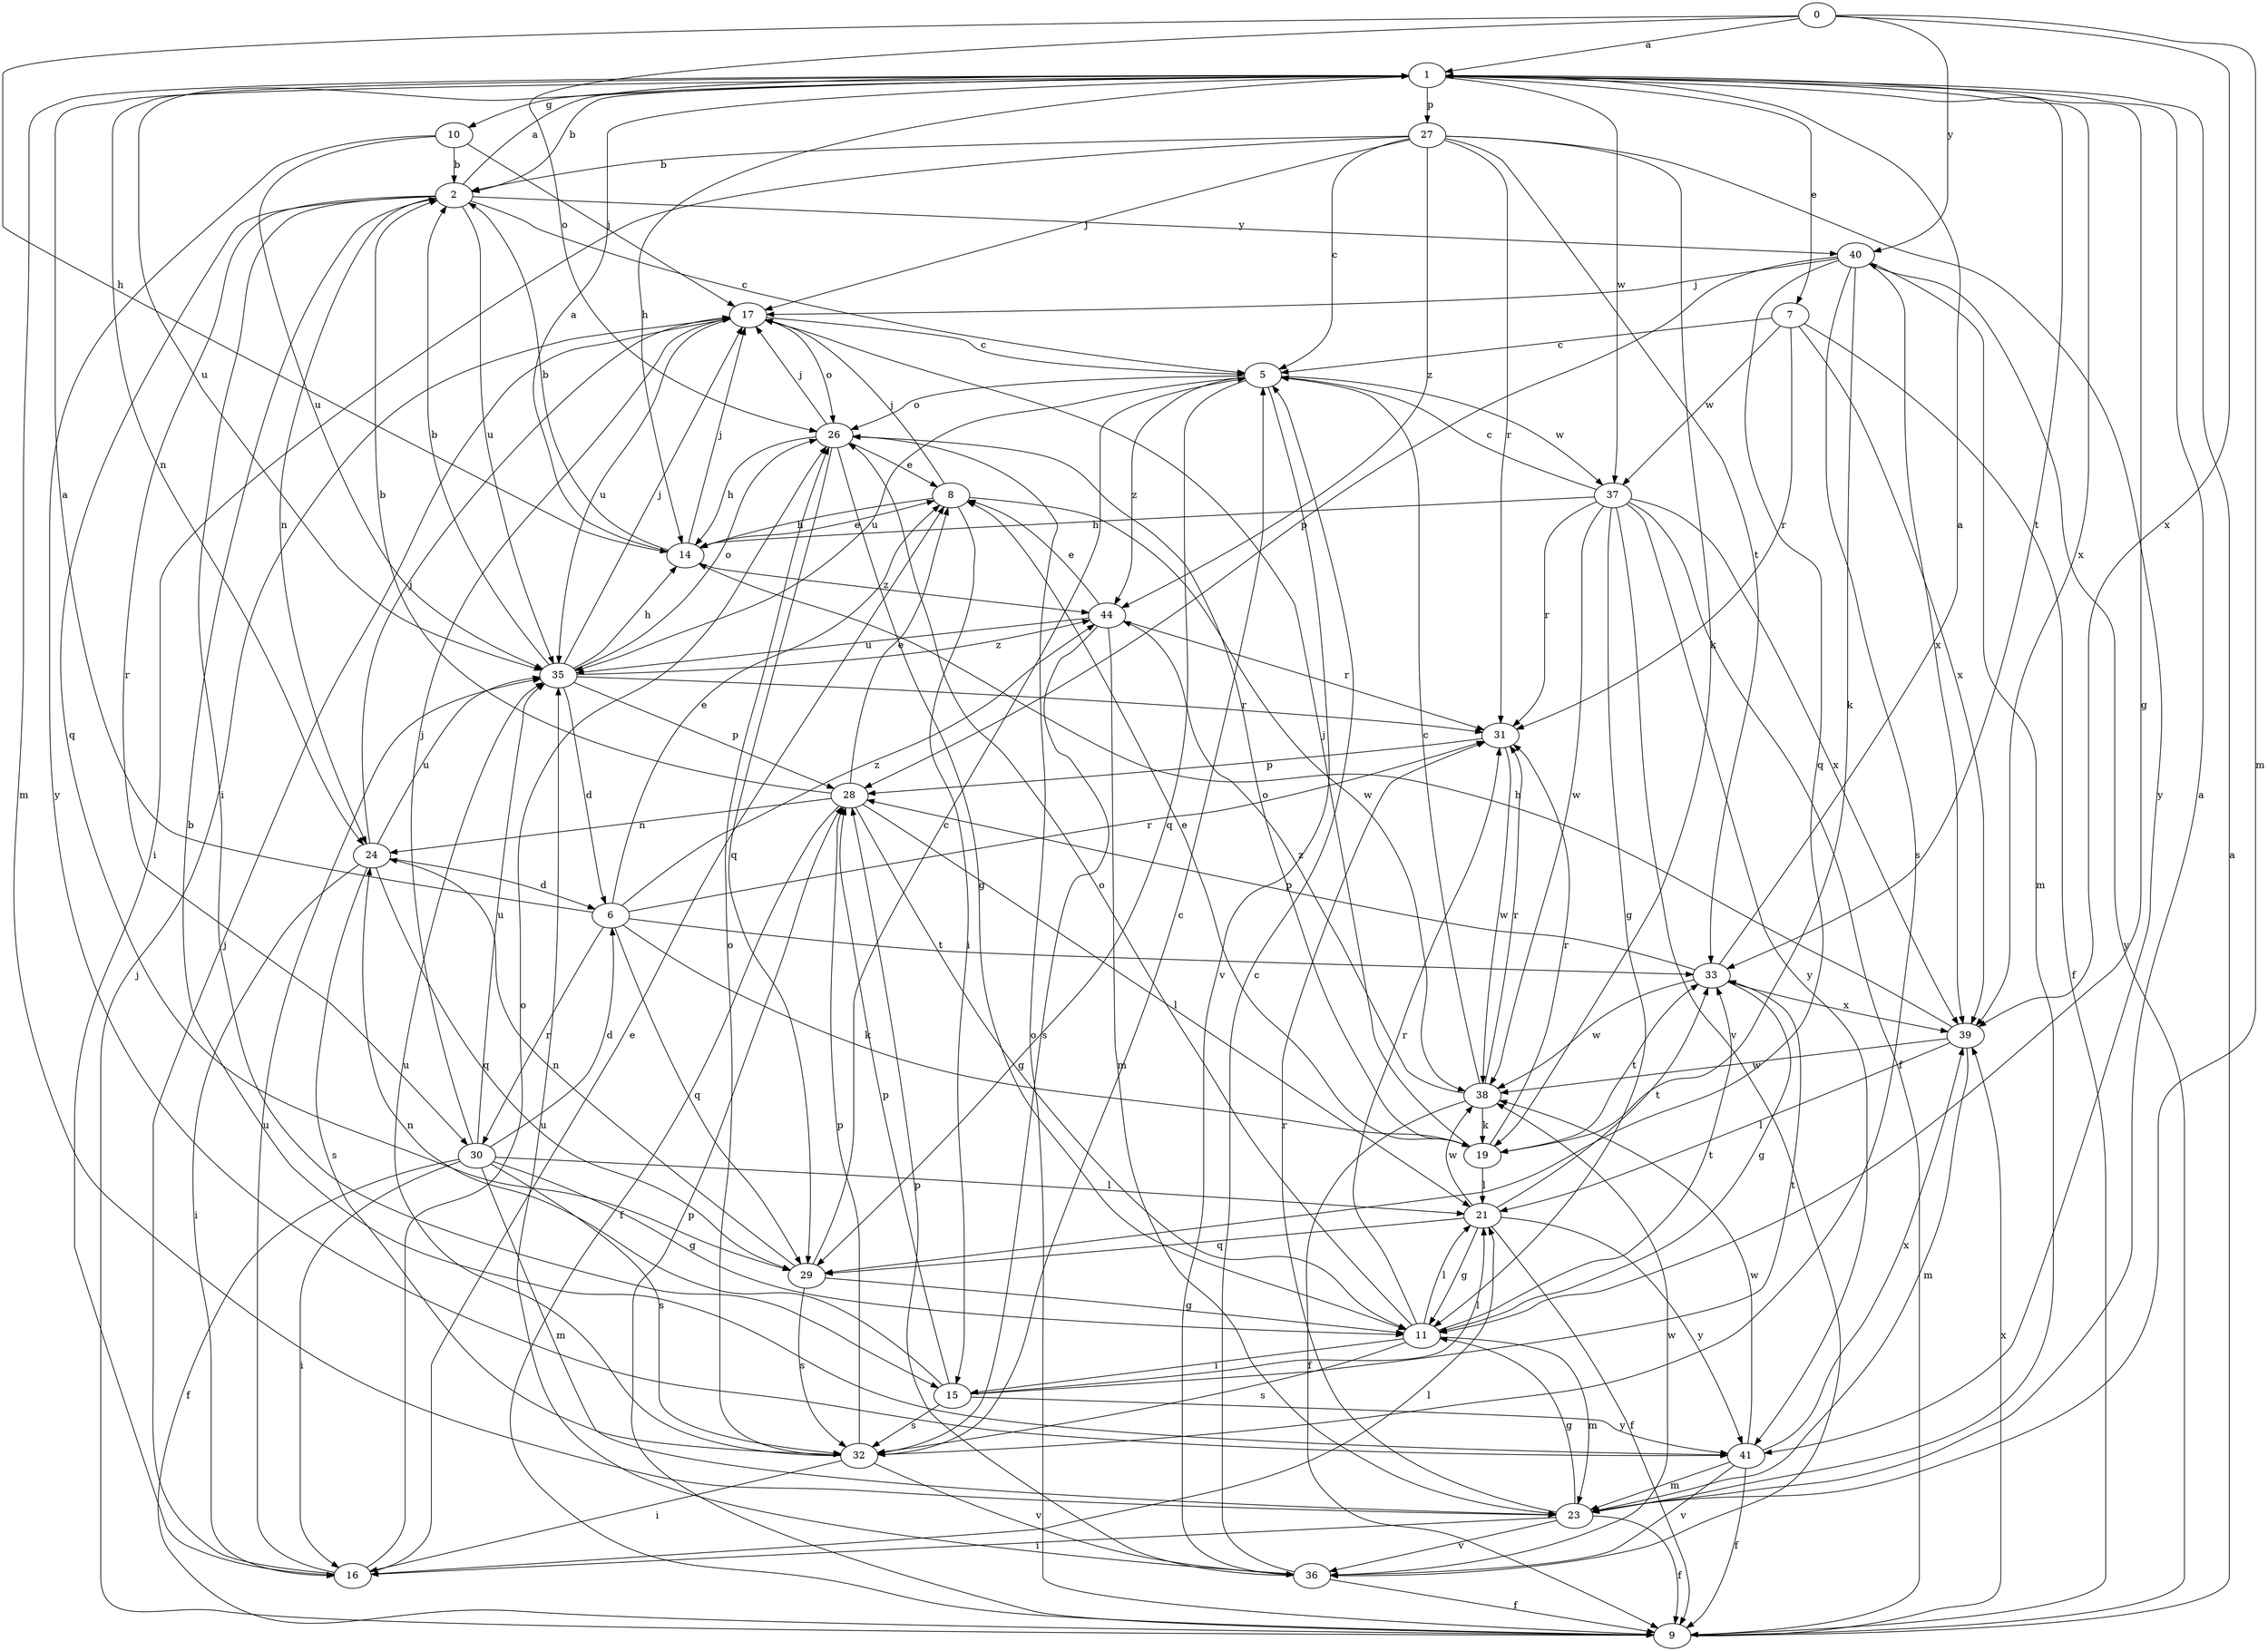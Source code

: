 strict digraph  {
0;
1;
2;
5;
6;
7;
8;
9;
10;
11;
14;
15;
16;
17;
19;
21;
23;
24;
26;
27;
28;
29;
30;
31;
32;
33;
35;
36;
37;
38;
39;
40;
41;
44;
0 -> 1  [label=a];
0 -> 14  [label=h];
0 -> 23  [label=m];
0 -> 26  [label=o];
0 -> 39  [label=x];
0 -> 40  [label=y];
1 -> 2  [label=b];
1 -> 7  [label=e];
1 -> 10  [label=g];
1 -> 11  [label=g];
1 -> 14  [label=h];
1 -> 23  [label=m];
1 -> 24  [label=n];
1 -> 27  [label=p];
1 -> 33  [label=t];
1 -> 35  [label=u];
1 -> 37  [label=w];
1 -> 39  [label=x];
2 -> 1  [label=a];
2 -> 5  [label=c];
2 -> 15  [label=i];
2 -> 24  [label=n];
2 -> 29  [label=q];
2 -> 30  [label=r];
2 -> 35  [label=u];
2 -> 40  [label=y];
5 -> 26  [label=o];
5 -> 29  [label=q];
5 -> 35  [label=u];
5 -> 36  [label=v];
5 -> 37  [label=w];
5 -> 44  [label=z];
6 -> 1  [label=a];
6 -> 8  [label=e];
6 -> 19  [label=k];
6 -> 29  [label=q];
6 -> 30  [label=r];
6 -> 31  [label=r];
6 -> 33  [label=t];
6 -> 44  [label=z];
7 -> 5  [label=c];
7 -> 9  [label=f];
7 -> 31  [label=r];
7 -> 37  [label=w];
7 -> 39  [label=x];
8 -> 14  [label=h];
8 -> 15  [label=i];
8 -> 17  [label=j];
8 -> 38  [label=w];
9 -> 1  [label=a];
9 -> 17  [label=j];
9 -> 26  [label=o];
9 -> 28  [label=p];
9 -> 39  [label=x];
9 -> 40  [label=y];
10 -> 2  [label=b];
10 -> 17  [label=j];
10 -> 35  [label=u];
10 -> 41  [label=y];
11 -> 15  [label=i];
11 -> 21  [label=l];
11 -> 23  [label=m];
11 -> 26  [label=o];
11 -> 31  [label=r];
11 -> 32  [label=s];
11 -> 33  [label=t];
14 -> 1  [label=a];
14 -> 2  [label=b];
14 -> 8  [label=e];
14 -> 17  [label=j];
14 -> 44  [label=z];
15 -> 21  [label=l];
15 -> 24  [label=n];
15 -> 28  [label=p];
15 -> 32  [label=s];
15 -> 33  [label=t];
15 -> 41  [label=y];
16 -> 8  [label=e];
16 -> 17  [label=j];
16 -> 21  [label=l];
16 -> 26  [label=o];
16 -> 35  [label=u];
17 -> 5  [label=c];
17 -> 26  [label=o];
17 -> 35  [label=u];
19 -> 8  [label=e];
19 -> 17  [label=j];
19 -> 21  [label=l];
19 -> 26  [label=o];
19 -> 31  [label=r];
19 -> 33  [label=t];
21 -> 9  [label=f];
21 -> 11  [label=g];
21 -> 29  [label=q];
21 -> 33  [label=t];
21 -> 38  [label=w];
21 -> 41  [label=y];
23 -> 1  [label=a];
23 -> 9  [label=f];
23 -> 11  [label=g];
23 -> 16  [label=i];
23 -> 31  [label=r];
23 -> 36  [label=v];
24 -> 6  [label=d];
24 -> 16  [label=i];
24 -> 17  [label=j];
24 -> 29  [label=q];
24 -> 32  [label=s];
24 -> 35  [label=u];
26 -> 8  [label=e];
26 -> 11  [label=g];
26 -> 14  [label=h];
26 -> 17  [label=j];
26 -> 29  [label=q];
27 -> 2  [label=b];
27 -> 5  [label=c];
27 -> 16  [label=i];
27 -> 17  [label=j];
27 -> 19  [label=k];
27 -> 31  [label=r];
27 -> 33  [label=t];
27 -> 41  [label=y];
27 -> 44  [label=z];
28 -> 2  [label=b];
28 -> 8  [label=e];
28 -> 9  [label=f];
28 -> 11  [label=g];
28 -> 21  [label=l];
28 -> 24  [label=n];
29 -> 5  [label=c];
29 -> 11  [label=g];
29 -> 24  [label=n];
29 -> 32  [label=s];
30 -> 6  [label=d];
30 -> 9  [label=f];
30 -> 11  [label=g];
30 -> 16  [label=i];
30 -> 17  [label=j];
30 -> 21  [label=l];
30 -> 23  [label=m];
30 -> 32  [label=s];
30 -> 35  [label=u];
31 -> 28  [label=p];
31 -> 38  [label=w];
32 -> 5  [label=c];
32 -> 16  [label=i];
32 -> 26  [label=o];
32 -> 28  [label=p];
32 -> 35  [label=u];
32 -> 36  [label=v];
33 -> 1  [label=a];
33 -> 11  [label=g];
33 -> 28  [label=p];
33 -> 38  [label=w];
33 -> 39  [label=x];
35 -> 2  [label=b];
35 -> 6  [label=d];
35 -> 14  [label=h];
35 -> 17  [label=j];
35 -> 26  [label=o];
35 -> 28  [label=p];
35 -> 31  [label=r];
35 -> 44  [label=z];
36 -> 5  [label=c];
36 -> 9  [label=f];
36 -> 28  [label=p];
36 -> 35  [label=u];
36 -> 38  [label=w];
37 -> 5  [label=c];
37 -> 9  [label=f];
37 -> 11  [label=g];
37 -> 14  [label=h];
37 -> 31  [label=r];
37 -> 36  [label=v];
37 -> 38  [label=w];
37 -> 39  [label=x];
37 -> 41  [label=y];
38 -> 5  [label=c];
38 -> 9  [label=f];
38 -> 19  [label=k];
38 -> 31  [label=r];
38 -> 44  [label=z];
39 -> 14  [label=h];
39 -> 21  [label=l];
39 -> 23  [label=m];
39 -> 38  [label=w];
40 -> 17  [label=j];
40 -> 19  [label=k];
40 -> 23  [label=m];
40 -> 28  [label=p];
40 -> 29  [label=q];
40 -> 32  [label=s];
40 -> 39  [label=x];
41 -> 2  [label=b];
41 -> 9  [label=f];
41 -> 23  [label=m];
41 -> 36  [label=v];
41 -> 38  [label=w];
41 -> 39  [label=x];
44 -> 8  [label=e];
44 -> 23  [label=m];
44 -> 31  [label=r];
44 -> 32  [label=s];
44 -> 35  [label=u];
}
